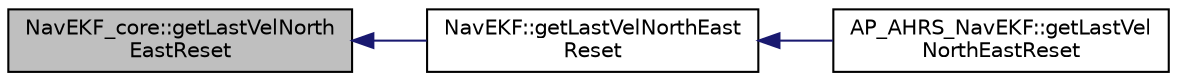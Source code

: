 digraph "NavEKF_core::getLastVelNorthEastReset"
{
 // INTERACTIVE_SVG=YES
  edge [fontname="Helvetica",fontsize="10",labelfontname="Helvetica",labelfontsize="10"];
  node [fontname="Helvetica",fontsize="10",shape=record];
  rankdir="LR";
  Node1 [label="NavEKF_core::getLastVelNorth\lEastReset",height=0.2,width=0.4,color="black", fillcolor="grey75", style="filled", fontcolor="black"];
  Node1 -> Node2 [dir="back",color="midnightblue",fontsize="10",style="solid",fontname="Helvetica"];
  Node2 [label="NavEKF::getLastVelNorthEast\lReset",height=0.2,width=0.4,color="black", fillcolor="white", style="filled",URL="$classNavEKF.html#a676059a26d37e3dea9fa481e88393396"];
  Node2 -> Node3 [dir="back",color="midnightblue",fontsize="10",style="solid",fontname="Helvetica"];
  Node3 [label="AP_AHRS_NavEKF::getLastVel\lNorthEastReset",height=0.2,width=0.4,color="black", fillcolor="white", style="filled",URL="$classAP__AHRS__NavEKF.html#a58ebbf4a88d95baf454275255a6dce2e"];
}
